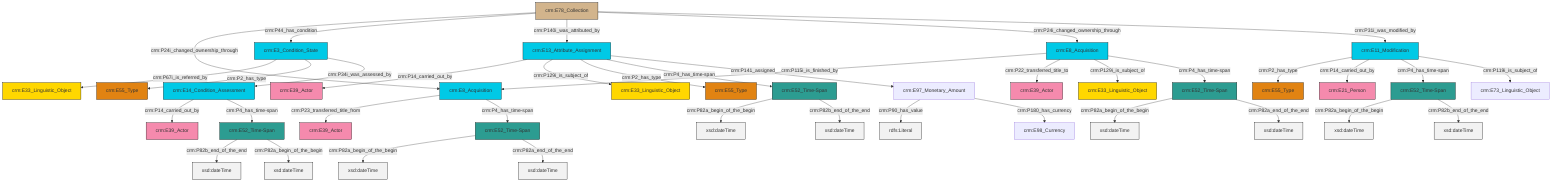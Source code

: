 graph TD
classDef Literal fill:#f2f2f2,stroke:#000000;
classDef CRM_Entity fill:#FFFFFF,stroke:#000000;
classDef Temporal_Entity fill:#00C9E6, stroke:#000000;
classDef Type fill:#E18312, stroke:#000000;
classDef Time-Span fill:#2C9C91, stroke:#000000;
classDef Appellation fill:#FFEB7F, stroke:#000000;
classDef Place fill:#008836, stroke:#000000;
classDef Persistent_Item fill:#B266B2, stroke:#000000;
classDef Conceptual_Object fill:#FFD700, stroke:#000000;
classDef Physical_Thing fill:#D2B48C, stroke:#000000;
classDef Actor fill:#f58aad, stroke:#000000;
classDef PC_Classes fill:#4ce600, stroke:#000000;
classDef Multi fill:#cccccc,stroke:#000000;

2["crm:E52_Time-Span"]:::Time-Span -->|crm:P82a_begin_of_the_begin| 3[xsd:dateTime]:::Literal
8["crm:E52_Time-Span"]:::Time-Span -->|crm:P82a_begin_of_the_begin| 9[xsd:dateTime]:::Literal
10["crm:E78_Collection"]:::Physical_Thing -->|crm:P24i_changed_ownership_through| 11["crm:E8_Acquisition"]:::Temporal_Entity
12["crm:E8_Acquisition"]:::Temporal_Entity -->|crm:P115i_is_finished_by| 11["crm:E8_Acquisition"]:::Temporal_Entity
11["crm:E8_Acquisition"]:::Temporal_Entity -->|crm:P23_transferred_title_from| 13["crm:E39_Actor"]:::Actor
14["crm:E52_Time-Span"]:::Time-Span -->|crm:P82a_begin_of_the_begin| 15[xsd:dateTime]:::Literal
16["crm:E13_Attribute_Assignment"]:::Temporal_Entity -->|crm:P14_carried_out_by| 17["crm:E39_Actor"]:::Actor
14["crm:E52_Time-Span"]:::Time-Span -->|crm:P82b_end_of_the_end| 20[xsd:dateTime]:::Literal
23["crm:E11_Modification"]:::Temporal_Entity -->|crm:P2_has_type| 24["crm:E55_Type"]:::Type
6["crm:E97_Monetary_Amount"]:::Default -->|crm:P90_has_value| 26[rdfs:Literal]:::Literal
16["crm:E13_Attribute_Assignment"]:::Temporal_Entity -->|crm:P129i_is_subject_of| 27["crm:E33_Linguistic_Object"]:::Conceptual_Object
16["crm:E13_Attribute_Assignment"]:::Temporal_Entity -->|crm:P2_has_type| 28["crm:E55_Type"]:::Type
4["crm:E52_Time-Span"]:::Time-Span -->|crm:P82b_end_of_the_end| 31[xsd:dateTime]:::Literal
11["crm:E8_Acquisition"]:::Temporal_Entity -->|crm:P4_has_time-span| 2["crm:E52_Time-Span"]:::Time-Span
12["crm:E8_Acquisition"]:::Temporal_Entity -->|crm:P22_transferred_title_to| 33["crm:E39_Actor"]:::Actor
10["crm:E78_Collection"]:::Physical_Thing -->|crm:P44_has_condition| 21["crm:E3_Condition_State"]:::Temporal_Entity
10["crm:E78_Collection"]:::Physical_Thing -->|crm:P140i_was_attributed_by| 16["crm:E13_Attribute_Assignment"]:::Temporal_Entity
23["crm:E11_Modification"]:::Temporal_Entity -->|crm:P14_carried_out_by| 34["crm:E21_Person"]:::Actor
23["crm:E11_Modification"]:::Temporal_Entity -->|crm:P4_has_time-span| 8["crm:E52_Time-Span"]:::Time-Span
4["crm:E52_Time-Span"]:::Time-Span -->|crm:P82a_begin_of_the_begin| 39[xsd:dateTime]:::Literal
10["crm:E78_Collection"]:::Physical_Thing -->|crm:P24i_changed_ownership_through| 12["crm:E8_Acquisition"]:::Temporal_Entity
37["crm:E52_Time-Span"]:::Time-Span -->|crm:P82a_begin_of_the_begin| 45[xsd:dateTime]:::Literal
2["crm:E52_Time-Span"]:::Time-Span -->|crm:P82a_end_of_the_end| 48[xsd:dateTime]:::Literal
37["crm:E52_Time-Span"]:::Time-Span -->|crm:P82a_end_of_the_end| 49[xsd:dateTime]:::Literal
21["crm:E3_Condition_State"]:::Temporal_Entity -->|crm:P67i_is_referred_by| 50["crm:E33_Linguistic_Object"]:::Conceptual_Object
6["crm:E97_Monetary_Amount"]:::Default -->|crm:P180_has_currency| 18["crm:E98_Currency"]:::Default
12["crm:E8_Acquisition"]:::Temporal_Entity -->|crm:P129i_is_subject_of| 51["crm:E33_Linguistic_Object"]:::Conceptual_Object
23["crm:E11_Modification"]:::Temporal_Entity -->|crm:P119i_is_subject_of| 40["crm:E73_Linguistic_Object"]:::Default
21["crm:E3_Condition_State"]:::Temporal_Entity -->|crm:P2_has_type| 35["crm:E55_Type"]:::Type
16["crm:E13_Attribute_Assignment"]:::Temporal_Entity -->|crm:P4_has_time-span| 14["crm:E52_Time-Span"]:::Time-Span
16["crm:E13_Attribute_Assignment"]:::Temporal_Entity -->|crm:P141_assigned| 6["crm:E97_Monetary_Amount"]:::Default
10["crm:E78_Collection"]:::Physical_Thing -->|crm:P31i_was_modified_by| 23["crm:E11_Modification"]:::Temporal_Entity
12["crm:E8_Acquisition"]:::Temporal_Entity -->|crm:P4_has_time-span| 37["crm:E52_Time-Span"]:::Time-Span
21["crm:E3_Condition_State"]:::Temporal_Entity -->|crm:P34i_was_assessed_by| 0["crm:E14_Condition_Assessment"]:::Temporal_Entity
0["crm:E14_Condition_Assessment"]:::Temporal_Entity -->|crm:P14_carried_out_by| 42["crm:E39_Actor"]:::Actor
0["crm:E14_Condition_Assessment"]:::Temporal_Entity -->|crm:P4_has_time-span| 4["crm:E52_Time-Span"]:::Time-Span
8["crm:E52_Time-Span"]:::Time-Span -->|crm:P82b_end_of_the_end| 62[xsd:dateTime]:::Literal